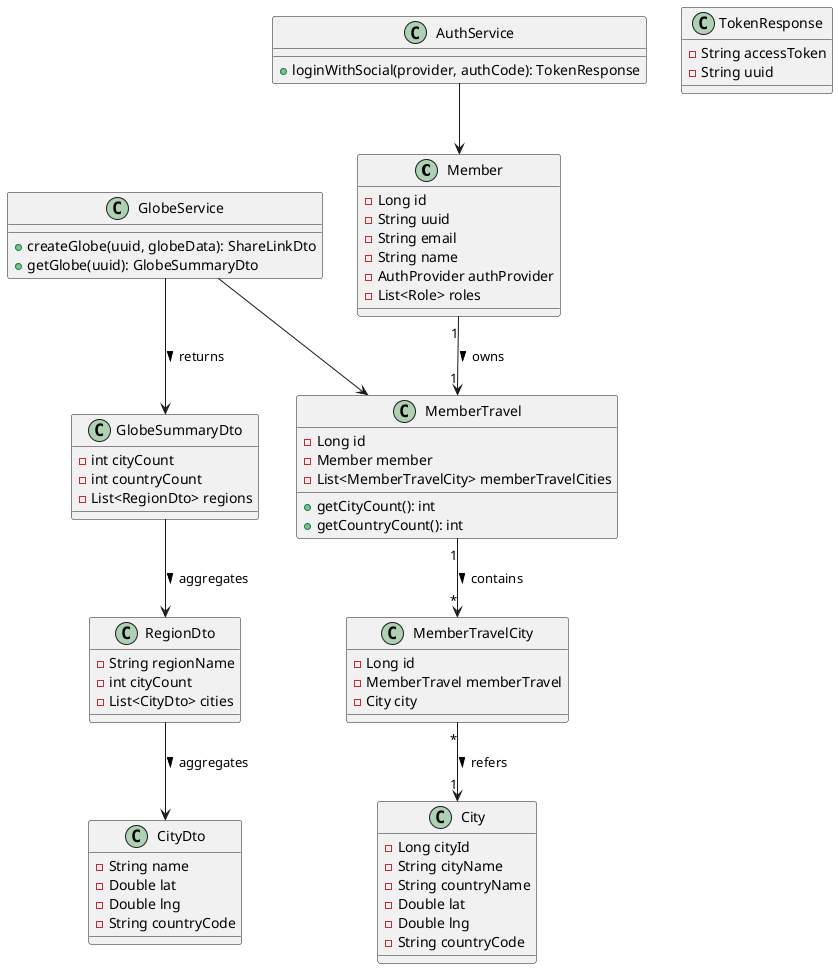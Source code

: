 @startuml

' === 유저 관련 ===
class Member {
  - Long id
  - String uuid
  - String email
  - String name
  - AuthProvider authProvider
  - List<Role> roles
}

' === 지구본(여행 기록) 관련 ===
class MemberTravel {
  - Long id
  - Member member
  - List<MemberTravelCity> memberTravelCities
  + getCityCount(): int
  + getCountryCount(): int
}

class MemberTravelCity {
  - Long id
  - MemberTravel memberTravel
  - City city
}

class City {
  - Long cityId
  - String cityName
  - String countryName
  - Double lat
  - Double lng
  - String countryCode
}

' === 서비스/로직 ===
class AuthService {
  + loginWithSocial(provider, authCode): TokenResponse
}

class GlobeService {
  + createGlobe(uuid, globeData): ShareLinkDto
  + getGlobe(uuid): GlobeSummaryDto
}

class TokenResponse {
  - String accessToken
  - String uuid
}

class GlobeSummaryDto {
  - int cityCount
  - int countryCount
  - List<RegionDto> regions
}

class RegionDto {
  - String regionName
  - int cityCount
  - List<CityDto> cities
}

class CityDto {
  - String name
  - Double lat
  - Double lng
  - String countryCode
}

' === 관계 ===
Member "1" --> "1" MemberTravel : owns >
MemberTravel "1" --> "*" MemberTravelCity : contains >
MemberTravelCity "*" --> "1" City : refers >

AuthService --> Member
GlobeService --> MemberTravel

GlobeService --> GlobeSummaryDto : returns >
GlobeSummaryDto --> RegionDto : aggregates >
RegionDto --> CityDto : aggregates >

@enduml
